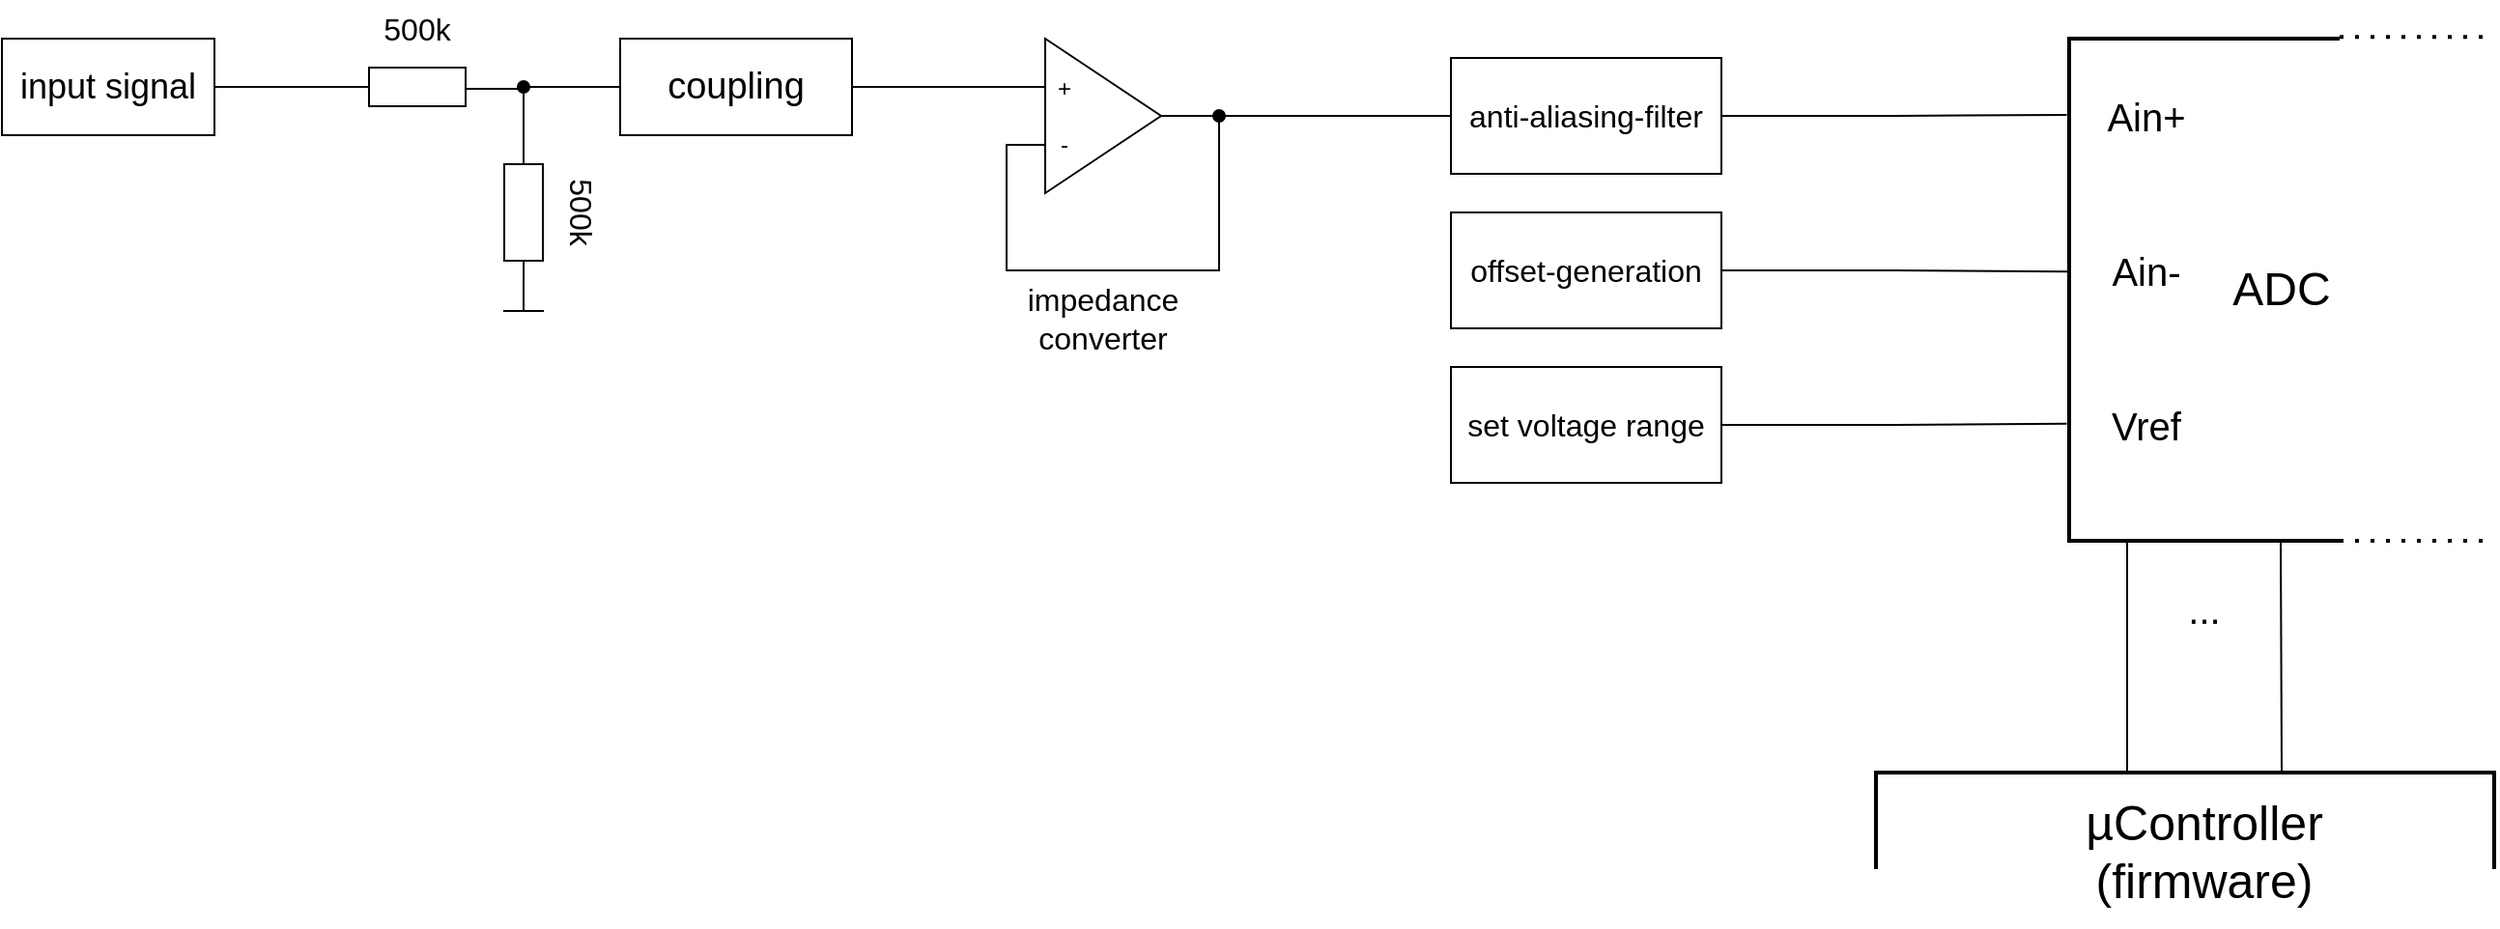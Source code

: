 <mxfile version="26.0.9">
  <diagram name="Page-1" id="DSbnALqlOf1PTAnt27-r">
    <mxGraphModel dx="1877" dy="621" grid="1" gridSize="10" guides="1" tooltips="1" connect="1" arrows="1" fold="1" page="1" pageScale="1" pageWidth="827" pageHeight="1169" math="0" shadow="0">
      <root>
        <mxCell id="0" />
        <mxCell id="1" parent="0" />
        <mxCell id="cAjW8X67uCJjaRVDaYOG-6" value="" style="edgeStyle=orthogonalEdgeStyle;rounded=0;orthogonalLoop=1;jettySize=auto;html=1;endArrow=none;startFill=0;" parent="1" source="cAjW8X67uCJjaRVDaYOG-1" target="cAjW8X67uCJjaRVDaYOG-5" edge="1">
          <mxGeometry relative="1" as="geometry" />
        </mxCell>
        <mxCell id="cAjW8X67uCJjaRVDaYOG-7" value="" style="edgeStyle=orthogonalEdgeStyle;rounded=0;orthogonalLoop=1;jettySize=auto;html=1;endArrow=none;startFill=0;" parent="1" edge="1">
          <mxGeometry relative="1" as="geometry">
            <mxPoint x="-320" y="106" as="sourcePoint" />
            <mxPoint x="-293.077" y="146" as="targetPoint" />
            <Array as="points">
              <mxPoint x="-290" y="106" />
            </Array>
          </mxGeometry>
        </mxCell>
        <mxCell id="cAjW8X67uCJjaRVDaYOG-1" value="" style="rounded=0;whiteSpace=wrap;html=1;" parent="1" vertex="1">
          <mxGeometry x="-370" y="95" width="50" height="20" as="geometry" />
        </mxCell>
        <mxCell id="cAjW8X67uCJjaRVDaYOG-11" style="edgeStyle=orthogonalEdgeStyle;rounded=0;orthogonalLoop=1;jettySize=auto;html=1;endArrow=baseDash;endFill=0;endSize=19;" parent="1" edge="1">
          <mxGeometry relative="1" as="geometry">
            <mxPoint x="-290" y="221.0" as="targetPoint" />
            <mxPoint x="-289.967" y="191" as="sourcePoint" />
          </mxGeometry>
        </mxCell>
        <mxCell id="cAjW8X67uCJjaRVDaYOG-2" value="" style="rounded=0;whiteSpace=wrap;html=1;rotation=90;" parent="1" vertex="1">
          <mxGeometry x="-315" y="160" width="50" height="20" as="geometry" />
        </mxCell>
        <mxCell id="cAjW8X67uCJjaRVDaYOG-5" value="&lt;font style=&quot;font-size: 18px;&quot;&gt;input signal&lt;/font&gt;" style="rounded=0;whiteSpace=wrap;html=1;" parent="1" vertex="1">
          <mxGeometry x="-560" y="80" width="110" height="50" as="geometry" />
        </mxCell>
        <mxCell id="cAjW8X67uCJjaRVDaYOG-16" style="edgeStyle=orthogonalEdgeStyle;rounded=0;orthogonalLoop=1;jettySize=auto;html=1;exitX=1;exitY=0.5;exitDx=0;exitDy=0;entryX=0;entryY=0.25;entryDx=0;entryDy=0;endArrow=none;startFill=0;" parent="1" source="cAjW8X67uCJjaRVDaYOG-13" target="cAjW8X67uCJjaRVDaYOG-14" edge="1">
          <mxGeometry relative="1" as="geometry">
            <Array as="points">
              <mxPoint x="-20" y="105" />
            </Array>
          </mxGeometry>
        </mxCell>
        <mxCell id="cAjW8X67uCJjaRVDaYOG-20" style="edgeStyle=orthogonalEdgeStyle;rounded=0;orthogonalLoop=1;jettySize=auto;html=1;endArrow=oval;endFill=1;" parent="1" source="cAjW8X67uCJjaRVDaYOG-13" edge="1">
          <mxGeometry relative="1" as="geometry">
            <mxPoint x="-290" y="105" as="targetPoint" />
          </mxGeometry>
        </mxCell>
        <mxCell id="cAjW8X67uCJjaRVDaYOG-13" value="&lt;font style=&quot;font-size: 19px;&quot;&gt;coupling&lt;/font&gt;" style="rounded=0;whiteSpace=wrap;html=1;" parent="1" vertex="1">
          <mxGeometry x="-240" y="80" width="120" height="50" as="geometry" />
        </mxCell>
        <mxCell id="cAjW8X67uCJjaRVDaYOG-17" style="edgeStyle=orthogonalEdgeStyle;rounded=0;orthogonalLoop=1;jettySize=auto;html=1;exitX=1;exitY=0.5;exitDx=0;exitDy=0;entryX=0;entryY=0.5;entryDx=0;entryDy=0;endArrow=none;startFill=0;" parent="1" source="cAjW8X67uCJjaRVDaYOG-14" target="cAjW8X67uCJjaRVDaYOG-21" edge="1">
          <mxGeometry relative="1" as="geometry">
            <mxPoint x="160" y="120" as="targetPoint" />
          </mxGeometry>
        </mxCell>
        <mxCell id="cAjW8X67uCJjaRVDaYOG-18" style="edgeStyle=orthogonalEdgeStyle;rounded=0;orthogonalLoop=1;jettySize=auto;html=1;endArrow=oval;endFill=1;" parent="1" source="cAjW8X67uCJjaRVDaYOG-14" edge="1">
          <mxGeometry relative="1" as="geometry">
            <mxPoint x="70" y="120" as="targetPoint" />
            <Array as="points">
              <mxPoint x="-40" y="135" />
              <mxPoint x="-40" y="200" />
              <mxPoint x="70" y="200" />
            </Array>
          </mxGeometry>
        </mxCell>
        <mxCell id="cAjW8X67uCJjaRVDaYOG-14" value="" style="triangle;whiteSpace=wrap;html=1;" parent="1" vertex="1">
          <mxGeometry x="-20" y="80" width="60" height="80" as="geometry" />
        </mxCell>
        <mxCell id="cAjW8X67uCJjaRVDaYOG-21" value="&lt;font style=&quot;font-size: 16px;&quot;&gt;anti-aliasing-filter&lt;/font&gt;" style="rounded=0;whiteSpace=wrap;html=1;" parent="1" vertex="1">
          <mxGeometry x="190" y="90" width="140" height="60" as="geometry" />
        </mxCell>
        <mxCell id="cAjW8X67uCJjaRVDaYOG-23" value="" style="strokeWidth=2;html=1;shape=mxgraph.flowchart.annotation_1;align=left;pointerEvents=1;" parent="1" vertex="1">
          <mxGeometry x="510" y="80" width="140" height="260" as="geometry" />
        </mxCell>
        <mxCell id="cAjW8X67uCJjaRVDaYOG-24" style="edgeStyle=orthogonalEdgeStyle;rounded=0;orthogonalLoop=1;jettySize=auto;html=1;exitX=1;exitY=0.5;exitDx=0;exitDy=0;entryX=-0.009;entryY=0.152;entryDx=0;entryDy=0;entryPerimeter=0;endArrow=none;startFill=0;" parent="1" source="cAjW8X67uCJjaRVDaYOG-21" target="cAjW8X67uCJjaRVDaYOG-23" edge="1">
          <mxGeometry relative="1" as="geometry" />
        </mxCell>
        <mxCell id="cAjW8X67uCJjaRVDaYOG-26" value="&lt;font style=&quot;font-size: 16px;&quot;&gt;offset-generation&lt;/font&gt;" style="rounded=0;whiteSpace=wrap;html=1;" parent="1" vertex="1">
          <mxGeometry x="190" y="170" width="140" height="60" as="geometry" />
        </mxCell>
        <mxCell id="cAjW8X67uCJjaRVDaYOG-27" value="&lt;font style=&quot;font-size: 16px;&quot;&gt;set voltage range&lt;/font&gt;" style="rounded=0;whiteSpace=wrap;html=1;" parent="1" vertex="1">
          <mxGeometry x="190" y="250" width="140" height="60" as="geometry" />
        </mxCell>
        <mxCell id="cAjW8X67uCJjaRVDaYOG-28" style="edgeStyle=orthogonalEdgeStyle;rounded=0;orthogonalLoop=1;jettySize=auto;html=1;entryX=0.001;entryY=0.464;entryDx=0;entryDy=0;entryPerimeter=0;endArrow=none;startFill=0;" parent="1" source="cAjW8X67uCJjaRVDaYOG-26" target="cAjW8X67uCJjaRVDaYOG-23" edge="1">
          <mxGeometry relative="1" as="geometry" />
        </mxCell>
        <mxCell id="cAjW8X67uCJjaRVDaYOG-29" style="edgeStyle=orthogonalEdgeStyle;rounded=0;orthogonalLoop=1;jettySize=auto;html=1;entryX=-0.009;entryY=0.767;entryDx=0;entryDy=0;entryPerimeter=0;endArrow=none;startFill=0;" parent="1" source="cAjW8X67uCJjaRVDaYOG-27" target="cAjW8X67uCJjaRVDaYOG-23" edge="1">
          <mxGeometry relative="1" as="geometry" />
        </mxCell>
        <mxCell id="cAjW8X67uCJjaRVDaYOG-30" value="+" style="text;html=1;align=center;verticalAlign=middle;whiteSpace=wrap;rounded=0;" parent="1" vertex="1">
          <mxGeometry x="-40" y="91" width="60" height="30" as="geometry" />
        </mxCell>
        <mxCell id="cAjW8X67uCJjaRVDaYOG-31" value="-" style="text;html=1;align=center;verticalAlign=middle;whiteSpace=wrap;rounded=0;" parent="1" vertex="1">
          <mxGeometry x="-40" y="120" width="60" height="30" as="geometry" />
        </mxCell>
        <mxCell id="cAjW8X67uCJjaRVDaYOG-32" value="&lt;font style=&quot;font-size: 16px;&quot;&gt;impedance converter&lt;/font&gt;" style="text;html=1;align=center;verticalAlign=middle;whiteSpace=wrap;rounded=0;" parent="1" vertex="1">
          <mxGeometry x="-60" y="210" width="140" height="30" as="geometry" />
        </mxCell>
        <mxCell id="cAjW8X67uCJjaRVDaYOG-34" value="&lt;font style=&quot;font-size: 24px;&quot;&gt;ADC&lt;/font&gt;" style="text;html=1;align=center;verticalAlign=middle;whiteSpace=wrap;rounded=0;fontSize=16;" parent="1" vertex="1">
          <mxGeometry x="590" y="195" width="60" height="30" as="geometry" />
        </mxCell>
        <mxCell id="cAjW8X67uCJjaRVDaYOG-35" value="Ain+" style="text;html=1;align=center;verticalAlign=middle;whiteSpace=wrap;rounded=0;fontSize=20;" parent="1" vertex="1">
          <mxGeometry x="520" y="105" width="60" height="30" as="geometry" />
        </mxCell>
        <mxCell id="cAjW8X67uCJjaRVDaYOG-36" value="Ain-" style="text;html=1;align=center;verticalAlign=middle;whiteSpace=wrap;rounded=0;fontSize=20;" parent="1" vertex="1">
          <mxGeometry x="520" y="185" width="60" height="30" as="geometry" />
        </mxCell>
        <mxCell id="cAjW8X67uCJjaRVDaYOG-37" value="Vref" style="text;html=1;align=center;verticalAlign=middle;whiteSpace=wrap;rounded=0;fontSize=20;" parent="1" vertex="1">
          <mxGeometry x="520" y="265" width="60" height="30" as="geometry" />
        </mxCell>
        <mxCell id="cAjW8X67uCJjaRVDaYOG-39" value="" style="endArrow=none;dashed=1;html=1;dashPattern=1 3;strokeWidth=2;rounded=0;" parent="1" edge="1">
          <mxGeometry width="50" height="50" relative="1" as="geometry">
            <mxPoint x="650" y="340" as="sourcePoint" />
            <mxPoint x="730" y="340" as="targetPoint" />
          </mxGeometry>
        </mxCell>
        <mxCell id="cAjW8X67uCJjaRVDaYOG-40" value="" style="endArrow=none;dashed=1;html=1;dashPattern=1 3;strokeWidth=2;rounded=0;" parent="1" edge="1">
          <mxGeometry width="50" height="50" relative="1" as="geometry">
            <mxPoint x="650" y="79.13" as="sourcePoint" />
            <mxPoint x="730" y="79.13" as="targetPoint" />
          </mxGeometry>
        </mxCell>
        <mxCell id="cAjW8X67uCJjaRVDaYOG-41" value="" style="endArrow=none;html=1;rounded=0;" parent="1" edge="1">
          <mxGeometry width="50" height="50" relative="1" as="geometry">
            <mxPoint x="540" y="460" as="sourcePoint" />
            <mxPoint x="540" y="340" as="targetPoint" />
          </mxGeometry>
        </mxCell>
        <mxCell id="cAjW8X67uCJjaRVDaYOG-42" value="" style="endArrow=none;html=1;rounded=0;" parent="1" edge="1">
          <mxGeometry width="50" height="50" relative="1" as="geometry">
            <mxPoint x="620" y="460" as="sourcePoint" />
            <mxPoint x="619.5" y="340" as="targetPoint" />
          </mxGeometry>
        </mxCell>
        <mxCell id="cAjW8X67uCJjaRVDaYOG-43" value="&lt;font style=&quot;font-size: 20px;&quot;&gt;...&lt;/font&gt;" style="text;html=1;align=center;verticalAlign=middle;whiteSpace=wrap;rounded=0;" parent="1" vertex="1">
          <mxGeometry x="550" y="360" width="60" height="30" as="geometry" />
        </mxCell>
        <mxCell id="cAjW8X67uCJjaRVDaYOG-44" value="" style="strokeWidth=2;html=1;shape=mxgraph.flowchart.annotation_1;align=left;pointerEvents=1;rotation=90;" parent="1" vertex="1">
          <mxGeometry x="545" y="325" width="50" height="320" as="geometry" />
        </mxCell>
        <mxCell id="cAjW8X67uCJjaRVDaYOG-45" value="&lt;font style=&quot;font-size: 25px;&quot;&gt;µController&lt;br&gt;(firmware)&lt;/font&gt;" style="text;html=1;align=center;verticalAlign=middle;whiteSpace=wrap;rounded=0;" parent="1" vertex="1">
          <mxGeometry x="510" y="460" width="140" height="80" as="geometry" />
        </mxCell>
        <mxCell id="cAjW8X67uCJjaRVDaYOG-46" value="&lt;font style=&quot;font-size: 16px;&quot;&gt;500k&lt;/font&gt;" style="text;html=1;align=center;verticalAlign=middle;whiteSpace=wrap;rounded=0;" parent="1" vertex="1">
          <mxGeometry x="-375" y="60" width="60" height="30" as="geometry" />
        </mxCell>
        <mxCell id="cAjW8X67uCJjaRVDaYOG-47" value="&lt;font style=&quot;font-size: 16px;&quot;&gt;500k&lt;/font&gt;" style="text;html=1;align=center;verticalAlign=middle;whiteSpace=wrap;rounded=0;rotation=90;" parent="1" vertex="1">
          <mxGeometry x="-290" y="155" width="60" height="30" as="geometry" />
        </mxCell>
      </root>
    </mxGraphModel>
  </diagram>
</mxfile>
